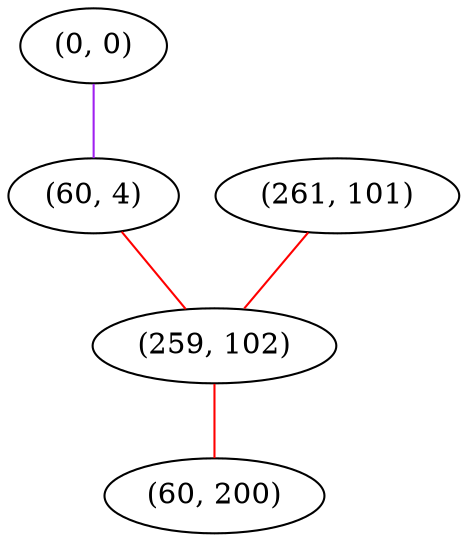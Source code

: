 graph "" {
"(0, 0)";
"(60, 4)";
"(261, 101)";
"(259, 102)";
"(60, 200)";
"(0, 0)" -- "(60, 4)"  [color=purple, key=0, weight=4];
"(60, 4)" -- "(259, 102)"  [color=red, key=0, weight=1];
"(261, 101)" -- "(259, 102)"  [color=red, key=0, weight=1];
"(259, 102)" -- "(60, 200)"  [color=red, key=0, weight=1];
}
